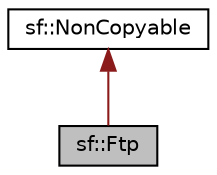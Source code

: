 digraph "sf::Ftp"
{
 // LATEX_PDF_SIZE
  edge [fontname="Helvetica",fontsize="10",labelfontname="Helvetica",labelfontsize="10"];
  node [fontname="Helvetica",fontsize="10",shape=record];
  Node1 [label="sf::Ftp",height=0.2,width=0.4,color="black", fillcolor="grey75", style="filled", fontcolor="black",tooltip="A FTP client."];
  Node2 -> Node1 [dir="back",color="firebrick4",fontsize="10",style="solid"];
  Node2 [label="sf::NonCopyable",height=0.2,width=0.4,color="black", fillcolor="white", style="filled",URL="$classsf_1_1NonCopyable.html",tooltip="Utility class that makes any derived class non-copyable."];
}

